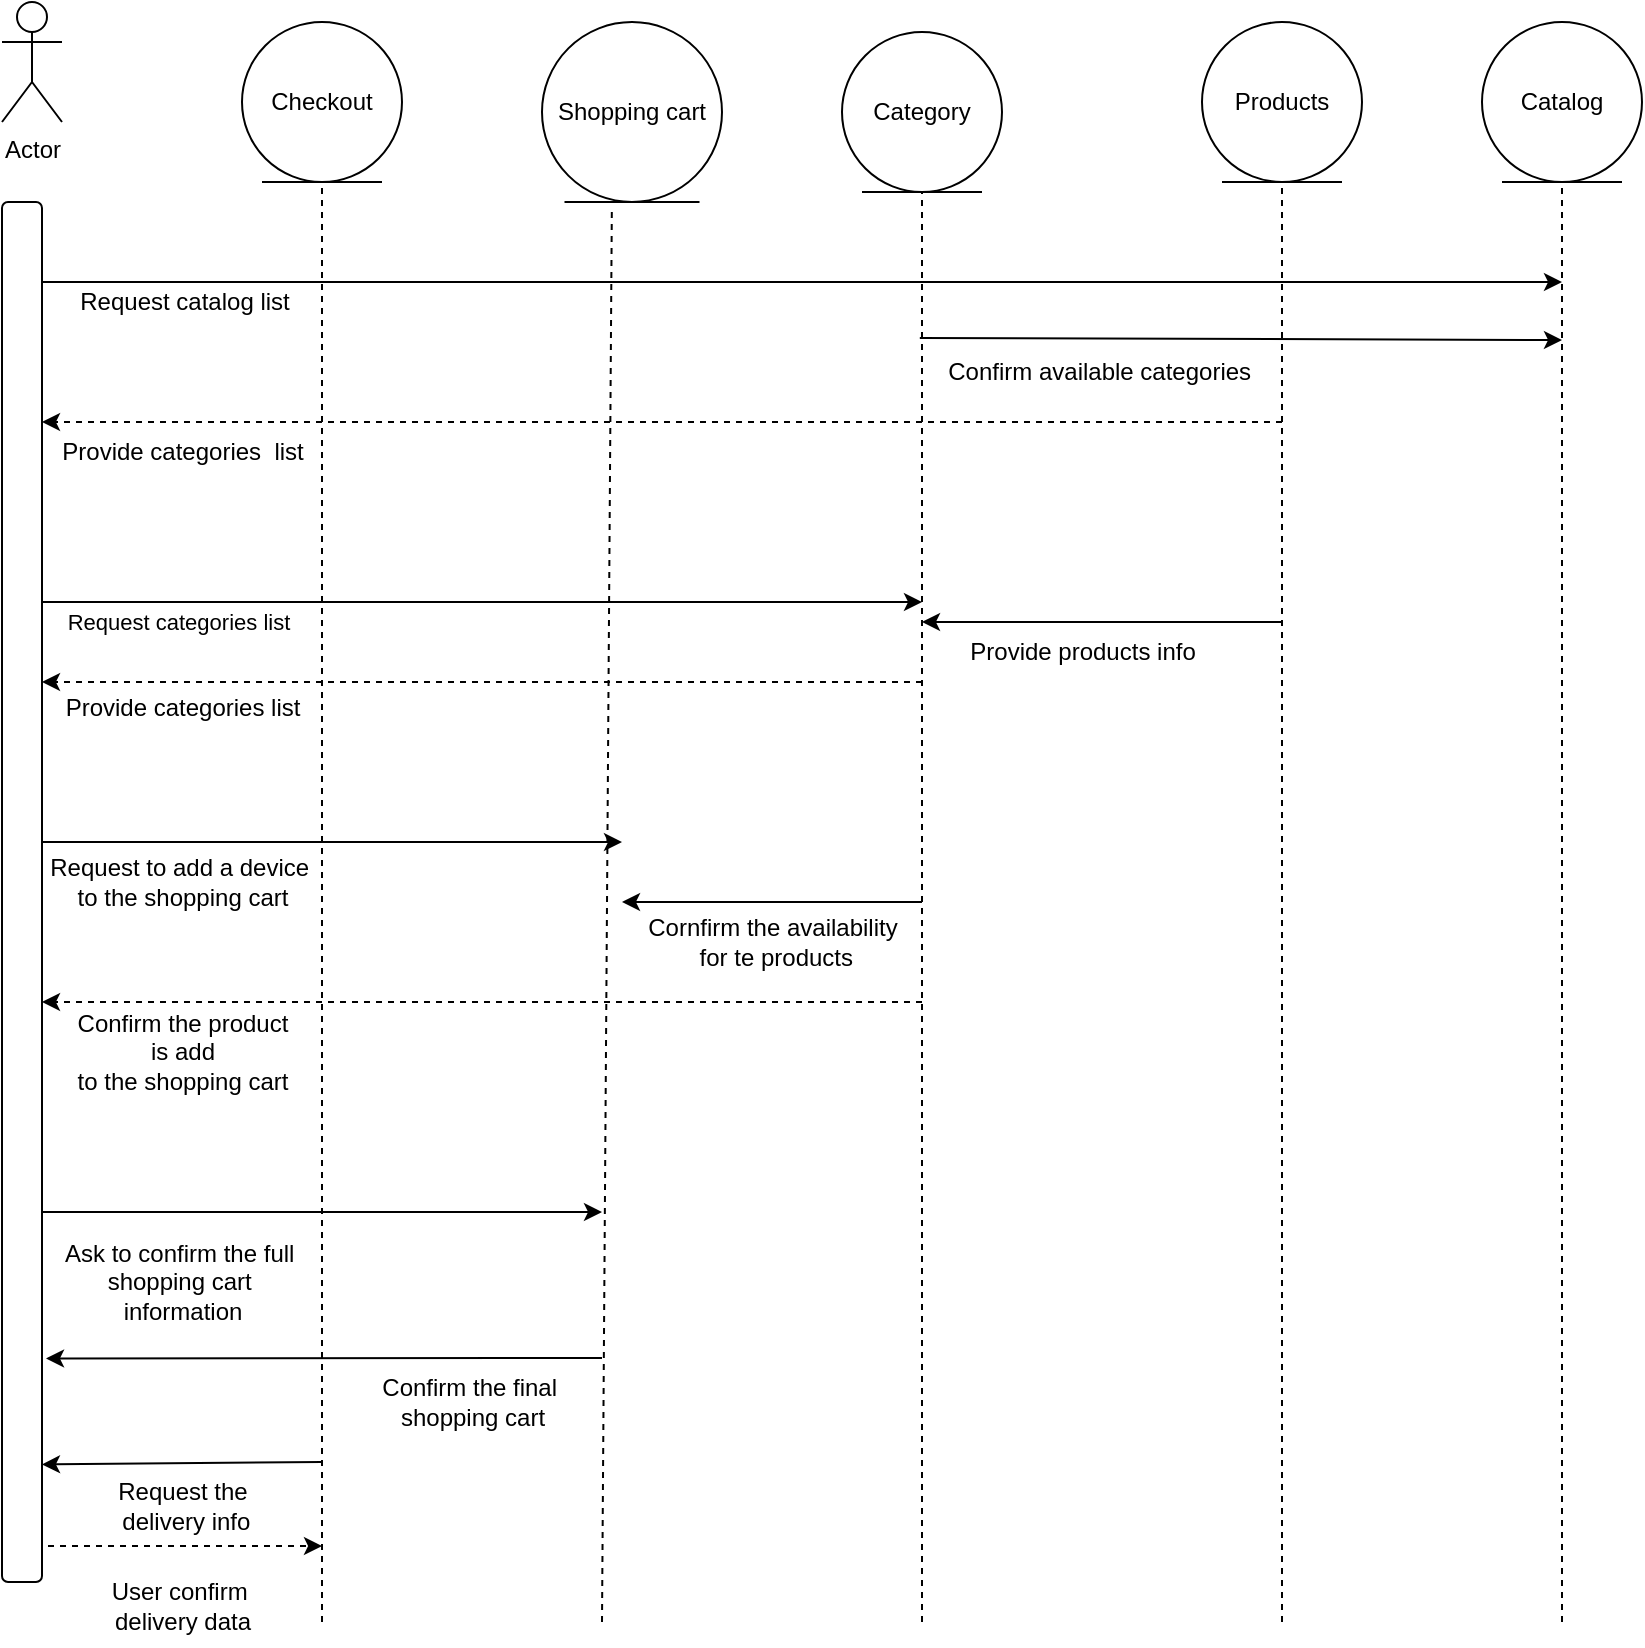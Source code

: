 <mxfile version="24.7.14">
  <diagram name="Página-1" id="tDaR-NRa0SOo6F2TarAv">
    <mxGraphModel grid="1" page="1" gridSize="10" guides="1" tooltips="1" connect="1" arrows="1" fold="1" pageScale="1" pageWidth="827" pageHeight="1169" math="0" shadow="0">
      <root>
        <mxCell id="0" />
        <mxCell id="1" parent="0" />
        <mxCell id="w96DFMRgwj6YlJjxVrP5-2" value="Shopping cart" style="ellipse;shape=umlEntity;whiteSpace=wrap;html=1;fontStyle=0;" vertex="1" parent="1">
          <mxGeometry x="310" y="40" width="90" height="90" as="geometry" />
        </mxCell>
        <mxCell id="w96DFMRgwj6YlJjxVrP5-4" value="Category" style="ellipse;shape=umlEntity;whiteSpace=wrap;html=1;fontStyle=0;" vertex="1" parent="1">
          <mxGeometry x="460" y="45" width="80" height="80" as="geometry" />
        </mxCell>
        <mxCell id="w96DFMRgwj6YlJjxVrP5-5" value="Products" style="ellipse;shape=umlEntity;whiteSpace=wrap;html=1;fontStyle=0;" vertex="1" parent="1">
          <mxGeometry x="640" y="40" width="80" height="80" as="geometry" />
        </mxCell>
        <mxCell id="w96DFMRgwj6YlJjxVrP5-7" value="" style="endArrow=none;dashed=1;html=1;rounded=0;" edge="1" parent="1" source="w96DFMRgwj6YlJjxVrP5-3">
          <mxGeometry width="50" height="50" relative="1" as="geometry">
            <mxPoint x="200.5" y="680" as="sourcePoint" />
            <mxPoint x="200" y="110" as="targetPoint" />
          </mxGeometry>
        </mxCell>
        <mxCell id="w96DFMRgwj6YlJjxVrP5-8" value="" style="endArrow=none;dashed=1;html=1;rounded=0;entryX=0.388;entryY=1.038;entryDx=0;entryDy=0;entryPerimeter=0;" edge="1" parent="1" target="w96DFMRgwj6YlJjxVrP5-2">
          <mxGeometry width="50" height="50" relative="1" as="geometry">
            <mxPoint x="340" y="840" as="sourcePoint" />
            <mxPoint x="349.5" y="120" as="targetPoint" />
          </mxGeometry>
        </mxCell>
        <mxCell id="w96DFMRgwj6YlJjxVrP5-9" value="" style="endArrow=none;dashed=1;html=1;rounded=0;entryX=0.5;entryY=1;entryDx=0;entryDy=0;" edge="1" parent="1" target="w96DFMRgwj6YlJjxVrP5-4">
          <mxGeometry width="50" height="50" relative="1" as="geometry">
            <mxPoint x="500" y="840" as="sourcePoint" />
            <mxPoint x="500" y="150" as="targetPoint" />
          </mxGeometry>
        </mxCell>
        <mxCell id="w96DFMRgwj6YlJjxVrP5-10" value="" style="endArrow=none;dashed=1;html=1;rounded=0;entryX=0.5;entryY=1;entryDx=0;entryDy=0;" edge="1" parent="1" target="w96DFMRgwj6YlJjxVrP5-5">
          <mxGeometry width="50" height="50" relative="1" as="geometry">
            <mxPoint x="680" y="840" as="sourcePoint" />
            <mxPoint x="679.5" y="130" as="targetPoint" />
          </mxGeometry>
        </mxCell>
        <mxCell id="w96DFMRgwj6YlJjxVrP5-16" value="" style="endArrow=classic;html=1;rounded=0;" edge="1" parent="1">
          <mxGeometry width="50" height="50" relative="1" as="geometry">
            <mxPoint x="60" y="330" as="sourcePoint" />
            <mxPoint x="500" y="330" as="targetPoint" />
          </mxGeometry>
        </mxCell>
        <mxCell id="w96DFMRgwj6YlJjxVrP5-17" value="Request categories list" style="edgeLabel;html=1;align=center;verticalAlign=middle;resizable=0;points=[];" connectable="0" vertex="1" parent="w96DFMRgwj6YlJjxVrP5-16">
          <mxGeometry x="-0.386" y="-4" relative="1" as="geometry">
            <mxPoint x="-67" y="6" as="offset" />
          </mxGeometry>
        </mxCell>
        <mxCell id="w96DFMRgwj6YlJjxVrP5-18" value="" style="endArrow=classic;html=1;rounded=0;dashed=1;" edge="1" parent="1">
          <mxGeometry width="50" height="50" relative="1" as="geometry">
            <mxPoint x="500" y="370" as="sourcePoint" />
            <mxPoint x="60" y="370" as="targetPoint" />
          </mxGeometry>
        </mxCell>
        <mxCell id="w96DFMRgwj6YlJjxVrP5-20" value="Confirm available categories&amp;nbsp;" style="text;html=1;align=center;verticalAlign=middle;resizable=0;points=[];autosize=1;strokeColor=none;fillColor=none;" vertex="1" parent="1">
          <mxGeometry x="500" y="200" width="180" height="30" as="geometry" />
        </mxCell>
        <mxCell id="w96DFMRgwj6YlJjxVrP5-22" value="Provide categories list&lt;div&gt;&lt;br&gt;&lt;/div&gt;" style="text;html=1;align=center;verticalAlign=middle;resizable=0;points=[];autosize=1;strokeColor=none;fillColor=none;" vertex="1" parent="1">
          <mxGeometry x="60" y="370" width="140" height="40" as="geometry" />
        </mxCell>
        <object label="Actor" Client="" id="w96DFMRgwj6YlJjxVrP5-35">
          <mxCell style="shape=umlActor;verticalLabelPosition=bottom;verticalAlign=top;html=1;outlineConnect=0;" vertex="1" parent="1">
            <mxGeometry x="40" y="30" width="30" height="60" as="geometry" />
          </mxCell>
        </object>
        <mxCell id="w96DFMRgwj6YlJjxVrP5-36" value="" style="endArrow=classic;html=1;rounded=0;" edge="1" parent="1">
          <mxGeometry width="50" height="50" relative="1" as="geometry">
            <mxPoint x="60" y="170" as="sourcePoint" />
            <mxPoint x="820" y="170" as="targetPoint" />
          </mxGeometry>
        </mxCell>
        <mxCell id="w96DFMRgwj6YlJjxVrP5-37" value="&lt;font style=&quot;font-size: 12px;&quot;&gt;Request catalog list&lt;/font&gt;" style="edgeLabel;html=1;align=center;verticalAlign=middle;resizable=0;points=[];" connectable="0" vertex="1" parent="w96DFMRgwj6YlJjxVrP5-36">
          <mxGeometry x="-0.386" y="-4" relative="1" as="geometry">
            <mxPoint x="-163" y="6" as="offset" />
          </mxGeometry>
        </mxCell>
        <mxCell id="w96DFMRgwj6YlJjxVrP5-38" value="" style="endArrow=classic;html=1;rounded=0;dashed=1;" edge="1" parent="1">
          <mxGeometry width="50" height="50" relative="1" as="geometry">
            <mxPoint x="680" y="240" as="sourcePoint" />
            <mxPoint x="60" y="240" as="targetPoint" />
          </mxGeometry>
        </mxCell>
        <mxCell id="w96DFMRgwj6YlJjxVrP5-40" value="Provide categories&amp;nbsp; list" style="text;html=1;align=center;verticalAlign=middle;resizable=0;points=[];autosize=1;strokeColor=none;fillColor=none;" vertex="1" parent="1">
          <mxGeometry x="60" y="240" width="140" height="30" as="geometry" />
        </mxCell>
        <mxCell id="UZpidAcbMAGUdZJUAivA-1" value="" style="rounded=1;whiteSpace=wrap;html=1;direction=south;" vertex="1" parent="1">
          <mxGeometry x="40" y="130" width="20" height="690" as="geometry" />
        </mxCell>
        <mxCell id="UZpidAcbMAGUdZJUAivA-2" value="" style="endArrow=none;dashed=1;html=1;rounded=0;" edge="1" parent="1" target="w96DFMRgwj6YlJjxVrP5-3">
          <mxGeometry width="50" height="50" relative="1" as="geometry">
            <mxPoint x="200" y="840" as="sourcePoint" />
            <mxPoint x="200" y="110" as="targetPoint" />
          </mxGeometry>
        </mxCell>
        <mxCell id="w96DFMRgwj6YlJjxVrP5-3" value="Checkout" style="ellipse;shape=umlEntity;whiteSpace=wrap;html=1;fontStyle=0;" vertex="1" parent="1">
          <mxGeometry x="160" y="40" width="80" height="80" as="geometry" />
        </mxCell>
        <mxCell id="UZpidAcbMAGUdZJUAivA-3" value="" style="endArrow=classic;html=1;rounded=0;exitX=-0.006;exitY=-0.067;exitDx=0;exitDy=0;exitPerimeter=0;" edge="1" parent="1" source="w96DFMRgwj6YlJjxVrP5-20">
          <mxGeometry width="50" height="50" relative="1" as="geometry">
            <mxPoint x="510" y="199" as="sourcePoint" />
            <mxPoint x="820" y="199" as="targetPoint" />
          </mxGeometry>
        </mxCell>
        <mxCell id="UZpidAcbMAGUdZJUAivA-4" value="Catalog" style="ellipse;shape=umlEntity;whiteSpace=wrap;html=1;fontStyle=0;" vertex="1" parent="1">
          <mxGeometry x="780" y="40" width="80" height="80" as="geometry" />
        </mxCell>
        <mxCell id="UZpidAcbMAGUdZJUAivA-5" value="" style="endArrow=none;dashed=1;html=1;rounded=0;entryX=0.5;entryY=1;entryDx=0;entryDy=0;" edge="1" parent="1" target="UZpidAcbMAGUdZJUAivA-4">
          <mxGeometry width="50" height="50" relative="1" as="geometry">
            <mxPoint x="820" y="840" as="sourcePoint" />
            <mxPoint x="839.5" y="130" as="targetPoint" />
          </mxGeometry>
        </mxCell>
        <mxCell id="UZpidAcbMAGUdZJUAivA-6" value="" style="endArrow=classic;html=1;rounded=0;" edge="1" parent="1">
          <mxGeometry width="50" height="50" relative="1" as="geometry">
            <mxPoint x="680" y="340" as="sourcePoint" />
            <mxPoint x="500" y="340" as="targetPoint" />
          </mxGeometry>
        </mxCell>
        <mxCell id="UZpidAcbMAGUdZJUAivA-7" value="Provide products info" style="text;html=1;align=center;verticalAlign=middle;resizable=0;points=[];autosize=1;strokeColor=none;fillColor=none;" vertex="1" parent="1">
          <mxGeometry x="510" y="340" width="140" height="30" as="geometry" />
        </mxCell>
        <mxCell id="UZpidAcbMAGUdZJUAivA-8" value="" style="endArrow=classic;html=1;rounded=0;" edge="1" parent="1">
          <mxGeometry width="50" height="50" relative="1" as="geometry">
            <mxPoint x="500" y="480" as="sourcePoint" />
            <mxPoint x="350" y="480" as="targetPoint" />
          </mxGeometry>
        </mxCell>
        <mxCell id="UZpidAcbMAGUdZJUAivA-9" value="Cornfirm the availability&lt;br&gt;&amp;nbsp;for te products" style="text;html=1;align=center;verticalAlign=middle;resizable=0;points=[];autosize=1;strokeColor=none;fillColor=none;" vertex="1" parent="1">
          <mxGeometry x="350" y="480" width="150" height="40" as="geometry" />
        </mxCell>
        <mxCell id="UZpidAcbMAGUdZJUAivA-10" value="" style="endArrow=classic;html=1;rounded=0;" edge="1" parent="1">
          <mxGeometry width="50" height="50" relative="1" as="geometry">
            <mxPoint x="60" y="450" as="sourcePoint" />
            <mxPoint x="350" y="450" as="targetPoint" />
          </mxGeometry>
        </mxCell>
        <mxCell id="UZpidAcbMAGUdZJUAivA-11" value="" style="endArrow=classic;html=1;rounded=0;dashed=1;" edge="1" parent="1">
          <mxGeometry width="50" height="50" relative="1" as="geometry">
            <mxPoint x="500" y="530" as="sourcePoint" />
            <mxPoint x="60" y="530" as="targetPoint" />
          </mxGeometry>
        </mxCell>
        <mxCell id="UZpidAcbMAGUdZJUAivA-12" value="Request to add a device&amp;nbsp;&lt;div&gt;to the shopping cart&lt;/div&gt;" style="text;html=1;align=center;verticalAlign=middle;resizable=0;points=[];autosize=1;strokeColor=none;fillColor=none;" vertex="1" parent="1">
          <mxGeometry x="50" y="450" width="160" height="40" as="geometry" />
        </mxCell>
        <mxCell id="UZpidAcbMAGUdZJUAivA-18" value="Confirm the product&lt;div&gt;&amp;nbsp;is add&amp;nbsp;&lt;div&gt;to the shopping cart&lt;/div&gt;&lt;/div&gt;" style="text;html=1;align=center;verticalAlign=middle;resizable=0;points=[];autosize=1;strokeColor=none;fillColor=none;" vertex="1" parent="1">
          <mxGeometry x="65" y="525" width="130" height="60" as="geometry" />
        </mxCell>
        <mxCell id="UZpidAcbMAGUdZJUAivA-19" value="" style="endArrow=classic;html=1;rounded=0;entryX=0.738;entryY=0;entryDx=0;entryDy=0;entryPerimeter=0;" edge="1" parent="1">
          <mxGeometry width="50" height="50" relative="1" as="geometry">
            <mxPoint x="200" y="760" as="sourcePoint" />
            <mxPoint x="60" y="761.22" as="targetPoint" />
          </mxGeometry>
        </mxCell>
        <mxCell id="UZpidAcbMAGUdZJUAivA-20" value="Request the&lt;div&gt;&amp;nbsp;delivery info&lt;/div&gt;" style="text;html=1;align=center;verticalAlign=middle;resizable=0;points=[];autosize=1;strokeColor=none;fillColor=none;" vertex="1" parent="1">
          <mxGeometry x="85" y="762" width="90" height="40" as="geometry" />
        </mxCell>
        <mxCell id="UZpidAcbMAGUdZJUAivA-22" value="" style="endArrow=classic;html=1;rounded=0;dashed=1;" edge="1" parent="1">
          <mxGeometry width="50" height="50" relative="1" as="geometry">
            <mxPoint x="63" y="802" as="sourcePoint" />
            <mxPoint x="200" y="802" as="targetPoint" />
          </mxGeometry>
        </mxCell>
        <mxCell id="UZpidAcbMAGUdZJUAivA-23" value="User confirm&amp;nbsp;&lt;div&gt;delivery data&lt;/div&gt;" style="text;html=1;align=center;verticalAlign=middle;resizable=0;points=[];autosize=1;strokeColor=none;fillColor=none;" vertex="1" parent="1">
          <mxGeometry x="85" y="812" width="90" height="40" as="geometry" />
        </mxCell>
        <mxCell id="UZpidAcbMAGUdZJUAivA-24" value="" style="endArrow=classic;html=1;rounded=0;" edge="1" parent="1">
          <mxGeometry width="50" height="50" relative="1" as="geometry">
            <mxPoint x="60" y="635" as="sourcePoint" />
            <mxPoint x="340" y="635" as="targetPoint" />
          </mxGeometry>
        </mxCell>
        <mxCell id="UZpidAcbMAGUdZJUAivA-25" value="Ask to confirm the full&amp;nbsp;&lt;div&gt;shopping cart&amp;nbsp;&lt;/div&gt;&lt;div&gt;information&lt;/div&gt;" style="text;html=1;align=center;verticalAlign=middle;resizable=0;points=[];autosize=1;strokeColor=none;fillColor=none;" vertex="1" parent="1">
          <mxGeometry x="60" y="640" width="140" height="60" as="geometry" />
        </mxCell>
        <mxCell id="UZpidAcbMAGUdZJUAivA-26" value="" style="endArrow=classic;html=1;rounded=0;entryX=0.838;entryY=-0.1;entryDx=0;entryDy=0;entryPerimeter=0;" edge="1" parent="1" target="UZpidAcbMAGUdZJUAivA-1">
          <mxGeometry width="50" height="50" relative="1" as="geometry">
            <mxPoint x="340" y="708" as="sourcePoint" />
            <mxPoint x="420" y="740" as="targetPoint" />
          </mxGeometry>
        </mxCell>
        <mxCell id="UZpidAcbMAGUdZJUAivA-27" value="Confirm the final&amp;nbsp;&lt;div&gt;shopping cart&lt;/div&gt;" style="text;html=1;align=center;verticalAlign=middle;resizable=0;points=[];autosize=1;strokeColor=none;fillColor=none;" vertex="1" parent="1">
          <mxGeometry x="220" y="710" width="110" height="40" as="geometry" />
        </mxCell>
      </root>
    </mxGraphModel>
  </diagram>
</mxfile>
